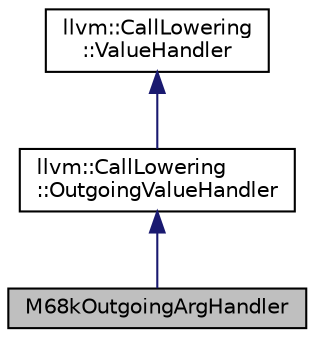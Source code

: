 digraph "M68kOutgoingArgHandler"
{
 // LATEX_PDF_SIZE
  bgcolor="transparent";
  edge [fontname="Helvetica",fontsize="10",labelfontname="Helvetica",labelfontsize="10"];
  node [fontname="Helvetica",fontsize="10",shape=record];
  Node1 [label="M68kOutgoingArgHandler",height=0.2,width=0.4,color="black", fillcolor="grey75", style="filled", fontcolor="black",tooltip=" "];
  Node2 -> Node1 [dir="back",color="midnightblue",fontsize="10",style="solid",fontname="Helvetica"];
  Node2 [label="llvm::CallLowering\l::OutgoingValueHandler",height=0.2,width=0.4,color="black",URL="$structllvm_1_1CallLowering_1_1OutgoingValueHandler.html",tooltip="Base class for ValueHandlers used for arguments passed to a function call, or for return values."];
  Node3 -> Node2 [dir="back",color="midnightblue",fontsize="10",style="solid",fontname="Helvetica"];
  Node3 [label="llvm::CallLowering\l::ValueHandler",height=0.2,width=0.4,color="black",URL="$structllvm_1_1CallLowering_1_1ValueHandler.html",tooltip=" "];
}
